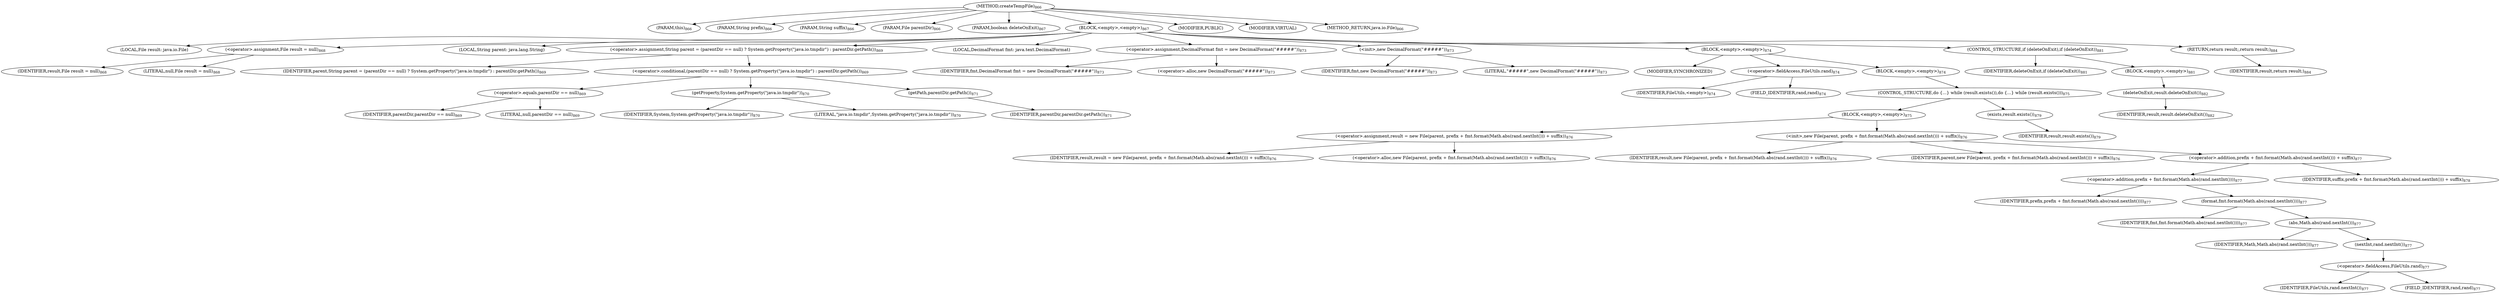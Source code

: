 digraph "createTempFile" {  
"1523" [label = <(METHOD,createTempFile)<SUB>866</SUB>> ]
"1524" [label = <(PARAM,this)<SUB>866</SUB>> ]
"1525" [label = <(PARAM,String prefix)<SUB>866</SUB>> ]
"1526" [label = <(PARAM,String suffix)<SUB>866</SUB>> ]
"1527" [label = <(PARAM,File parentDir)<SUB>866</SUB>> ]
"1528" [label = <(PARAM,boolean deleteOnExit)<SUB>867</SUB>> ]
"1529" [label = <(BLOCK,&lt;empty&gt;,&lt;empty&gt;)<SUB>867</SUB>> ]
"62" [label = <(LOCAL,File result: java.io.File)> ]
"1530" [label = <(&lt;operator&gt;.assignment,File result = null)<SUB>868</SUB>> ]
"1531" [label = <(IDENTIFIER,result,File result = null)<SUB>868</SUB>> ]
"1532" [label = <(LITERAL,null,File result = null)<SUB>868</SUB>> ]
"1533" [label = <(LOCAL,String parent: java.lang.String)> ]
"1534" [label = <(&lt;operator&gt;.assignment,String parent = (parentDir == null) ? System.getProperty(&quot;java.io.tmpdir&quot;) : parentDir.getPath())<SUB>869</SUB>> ]
"1535" [label = <(IDENTIFIER,parent,String parent = (parentDir == null) ? System.getProperty(&quot;java.io.tmpdir&quot;) : parentDir.getPath())<SUB>869</SUB>> ]
"1536" [label = <(&lt;operator&gt;.conditional,(parentDir == null) ? System.getProperty(&quot;java.io.tmpdir&quot;) : parentDir.getPath())<SUB>869</SUB>> ]
"1537" [label = <(&lt;operator&gt;.equals,parentDir == null)<SUB>869</SUB>> ]
"1538" [label = <(IDENTIFIER,parentDir,parentDir == null)<SUB>869</SUB>> ]
"1539" [label = <(LITERAL,null,parentDir == null)<SUB>869</SUB>> ]
"1540" [label = <(getProperty,System.getProperty(&quot;java.io.tmpdir&quot;))<SUB>870</SUB>> ]
"1541" [label = <(IDENTIFIER,System,System.getProperty(&quot;java.io.tmpdir&quot;))<SUB>870</SUB>> ]
"1542" [label = <(LITERAL,&quot;java.io.tmpdir&quot;,System.getProperty(&quot;java.io.tmpdir&quot;))<SUB>870</SUB>> ]
"1543" [label = <(getPath,parentDir.getPath())<SUB>871</SUB>> ]
"1544" [label = <(IDENTIFIER,parentDir,parentDir.getPath())<SUB>871</SUB>> ]
"60" [label = <(LOCAL,DecimalFormat fmt: java.text.DecimalFormat)> ]
"1545" [label = <(&lt;operator&gt;.assignment,DecimalFormat fmt = new DecimalFormat(&quot;#####&quot;))<SUB>873</SUB>> ]
"1546" [label = <(IDENTIFIER,fmt,DecimalFormat fmt = new DecimalFormat(&quot;#####&quot;))<SUB>873</SUB>> ]
"1547" [label = <(&lt;operator&gt;.alloc,new DecimalFormat(&quot;#####&quot;))<SUB>873</SUB>> ]
"1548" [label = <(&lt;init&gt;,new DecimalFormat(&quot;#####&quot;))<SUB>873</SUB>> ]
"59" [label = <(IDENTIFIER,fmt,new DecimalFormat(&quot;#####&quot;))<SUB>873</SUB>> ]
"1549" [label = <(LITERAL,&quot;#####&quot;,new DecimalFormat(&quot;#####&quot;))<SUB>873</SUB>> ]
"1550" [label = <(BLOCK,&lt;empty&gt;,&lt;empty&gt;)<SUB>874</SUB>> ]
"1551" [label = <(MODIFIER,SYNCHRONIZED)> ]
"1552" [label = <(&lt;operator&gt;.fieldAccess,FileUtils.rand)<SUB>874</SUB>> ]
"1553" [label = <(IDENTIFIER,FileUtils,&lt;empty&gt;)<SUB>874</SUB>> ]
"1554" [label = <(FIELD_IDENTIFIER,rand,rand)<SUB>874</SUB>> ]
"1555" [label = <(BLOCK,&lt;empty&gt;,&lt;empty&gt;)<SUB>874</SUB>> ]
"1556" [label = <(CONTROL_STRUCTURE,do {...} while (result.exists()),do {...} while (result.exists()))<SUB>875</SUB>> ]
"1557" [label = <(BLOCK,&lt;empty&gt;,&lt;empty&gt;)<SUB>875</SUB>> ]
"1558" [label = <(&lt;operator&gt;.assignment,result = new File(parent, prefix + fmt.format(Math.abs(rand.nextInt())) + suffix))<SUB>876</SUB>> ]
"1559" [label = <(IDENTIFIER,result,result = new File(parent, prefix + fmt.format(Math.abs(rand.nextInt())) + suffix))<SUB>876</SUB>> ]
"1560" [label = <(&lt;operator&gt;.alloc,new File(parent, prefix + fmt.format(Math.abs(rand.nextInt())) + suffix))<SUB>876</SUB>> ]
"1561" [label = <(&lt;init&gt;,new File(parent, prefix + fmt.format(Math.abs(rand.nextInt())) + suffix))<SUB>876</SUB>> ]
"61" [label = <(IDENTIFIER,result,new File(parent, prefix + fmt.format(Math.abs(rand.nextInt())) + suffix))<SUB>876</SUB>> ]
"1562" [label = <(IDENTIFIER,parent,new File(parent, prefix + fmt.format(Math.abs(rand.nextInt())) + suffix))<SUB>876</SUB>> ]
"1563" [label = <(&lt;operator&gt;.addition,prefix + fmt.format(Math.abs(rand.nextInt())) + suffix)<SUB>877</SUB>> ]
"1564" [label = <(&lt;operator&gt;.addition,prefix + fmt.format(Math.abs(rand.nextInt())))<SUB>877</SUB>> ]
"1565" [label = <(IDENTIFIER,prefix,prefix + fmt.format(Math.abs(rand.nextInt())))<SUB>877</SUB>> ]
"1566" [label = <(format,fmt.format(Math.abs(rand.nextInt())))<SUB>877</SUB>> ]
"1567" [label = <(IDENTIFIER,fmt,fmt.format(Math.abs(rand.nextInt())))<SUB>877</SUB>> ]
"1568" [label = <(abs,Math.abs(rand.nextInt()))<SUB>877</SUB>> ]
"1569" [label = <(IDENTIFIER,Math,Math.abs(rand.nextInt()))<SUB>877</SUB>> ]
"1570" [label = <(nextInt,rand.nextInt())<SUB>877</SUB>> ]
"1571" [label = <(&lt;operator&gt;.fieldAccess,FileUtils.rand)<SUB>877</SUB>> ]
"1572" [label = <(IDENTIFIER,FileUtils,rand.nextInt())<SUB>877</SUB>> ]
"1573" [label = <(FIELD_IDENTIFIER,rand,rand)<SUB>877</SUB>> ]
"1574" [label = <(IDENTIFIER,suffix,prefix + fmt.format(Math.abs(rand.nextInt())) + suffix)<SUB>878</SUB>> ]
"1575" [label = <(exists,result.exists())<SUB>879</SUB>> ]
"1576" [label = <(IDENTIFIER,result,result.exists())<SUB>879</SUB>> ]
"1577" [label = <(CONTROL_STRUCTURE,if (deleteOnExit),if (deleteOnExit))<SUB>881</SUB>> ]
"1578" [label = <(IDENTIFIER,deleteOnExit,if (deleteOnExit))<SUB>881</SUB>> ]
"1579" [label = <(BLOCK,&lt;empty&gt;,&lt;empty&gt;)<SUB>881</SUB>> ]
"1580" [label = <(deleteOnExit,result.deleteOnExit())<SUB>882</SUB>> ]
"1581" [label = <(IDENTIFIER,result,result.deleteOnExit())<SUB>882</SUB>> ]
"1582" [label = <(RETURN,return result;,return result;)<SUB>884</SUB>> ]
"1583" [label = <(IDENTIFIER,result,return result;)<SUB>884</SUB>> ]
"1584" [label = <(MODIFIER,PUBLIC)> ]
"1585" [label = <(MODIFIER,VIRTUAL)> ]
"1586" [label = <(METHOD_RETURN,java.io.File)<SUB>866</SUB>> ]
  "1523" -> "1524" 
  "1523" -> "1525" 
  "1523" -> "1526" 
  "1523" -> "1527" 
  "1523" -> "1528" 
  "1523" -> "1529" 
  "1523" -> "1584" 
  "1523" -> "1585" 
  "1523" -> "1586" 
  "1529" -> "62" 
  "1529" -> "1530" 
  "1529" -> "1533" 
  "1529" -> "1534" 
  "1529" -> "60" 
  "1529" -> "1545" 
  "1529" -> "1548" 
  "1529" -> "1550" 
  "1529" -> "1577" 
  "1529" -> "1582" 
  "1530" -> "1531" 
  "1530" -> "1532" 
  "1534" -> "1535" 
  "1534" -> "1536" 
  "1536" -> "1537" 
  "1536" -> "1540" 
  "1536" -> "1543" 
  "1537" -> "1538" 
  "1537" -> "1539" 
  "1540" -> "1541" 
  "1540" -> "1542" 
  "1543" -> "1544" 
  "1545" -> "1546" 
  "1545" -> "1547" 
  "1548" -> "59" 
  "1548" -> "1549" 
  "1550" -> "1551" 
  "1550" -> "1552" 
  "1550" -> "1555" 
  "1552" -> "1553" 
  "1552" -> "1554" 
  "1555" -> "1556" 
  "1556" -> "1557" 
  "1556" -> "1575" 
  "1557" -> "1558" 
  "1557" -> "1561" 
  "1558" -> "1559" 
  "1558" -> "1560" 
  "1561" -> "61" 
  "1561" -> "1562" 
  "1561" -> "1563" 
  "1563" -> "1564" 
  "1563" -> "1574" 
  "1564" -> "1565" 
  "1564" -> "1566" 
  "1566" -> "1567" 
  "1566" -> "1568" 
  "1568" -> "1569" 
  "1568" -> "1570" 
  "1570" -> "1571" 
  "1571" -> "1572" 
  "1571" -> "1573" 
  "1575" -> "1576" 
  "1577" -> "1578" 
  "1577" -> "1579" 
  "1579" -> "1580" 
  "1580" -> "1581" 
  "1582" -> "1583" 
}
